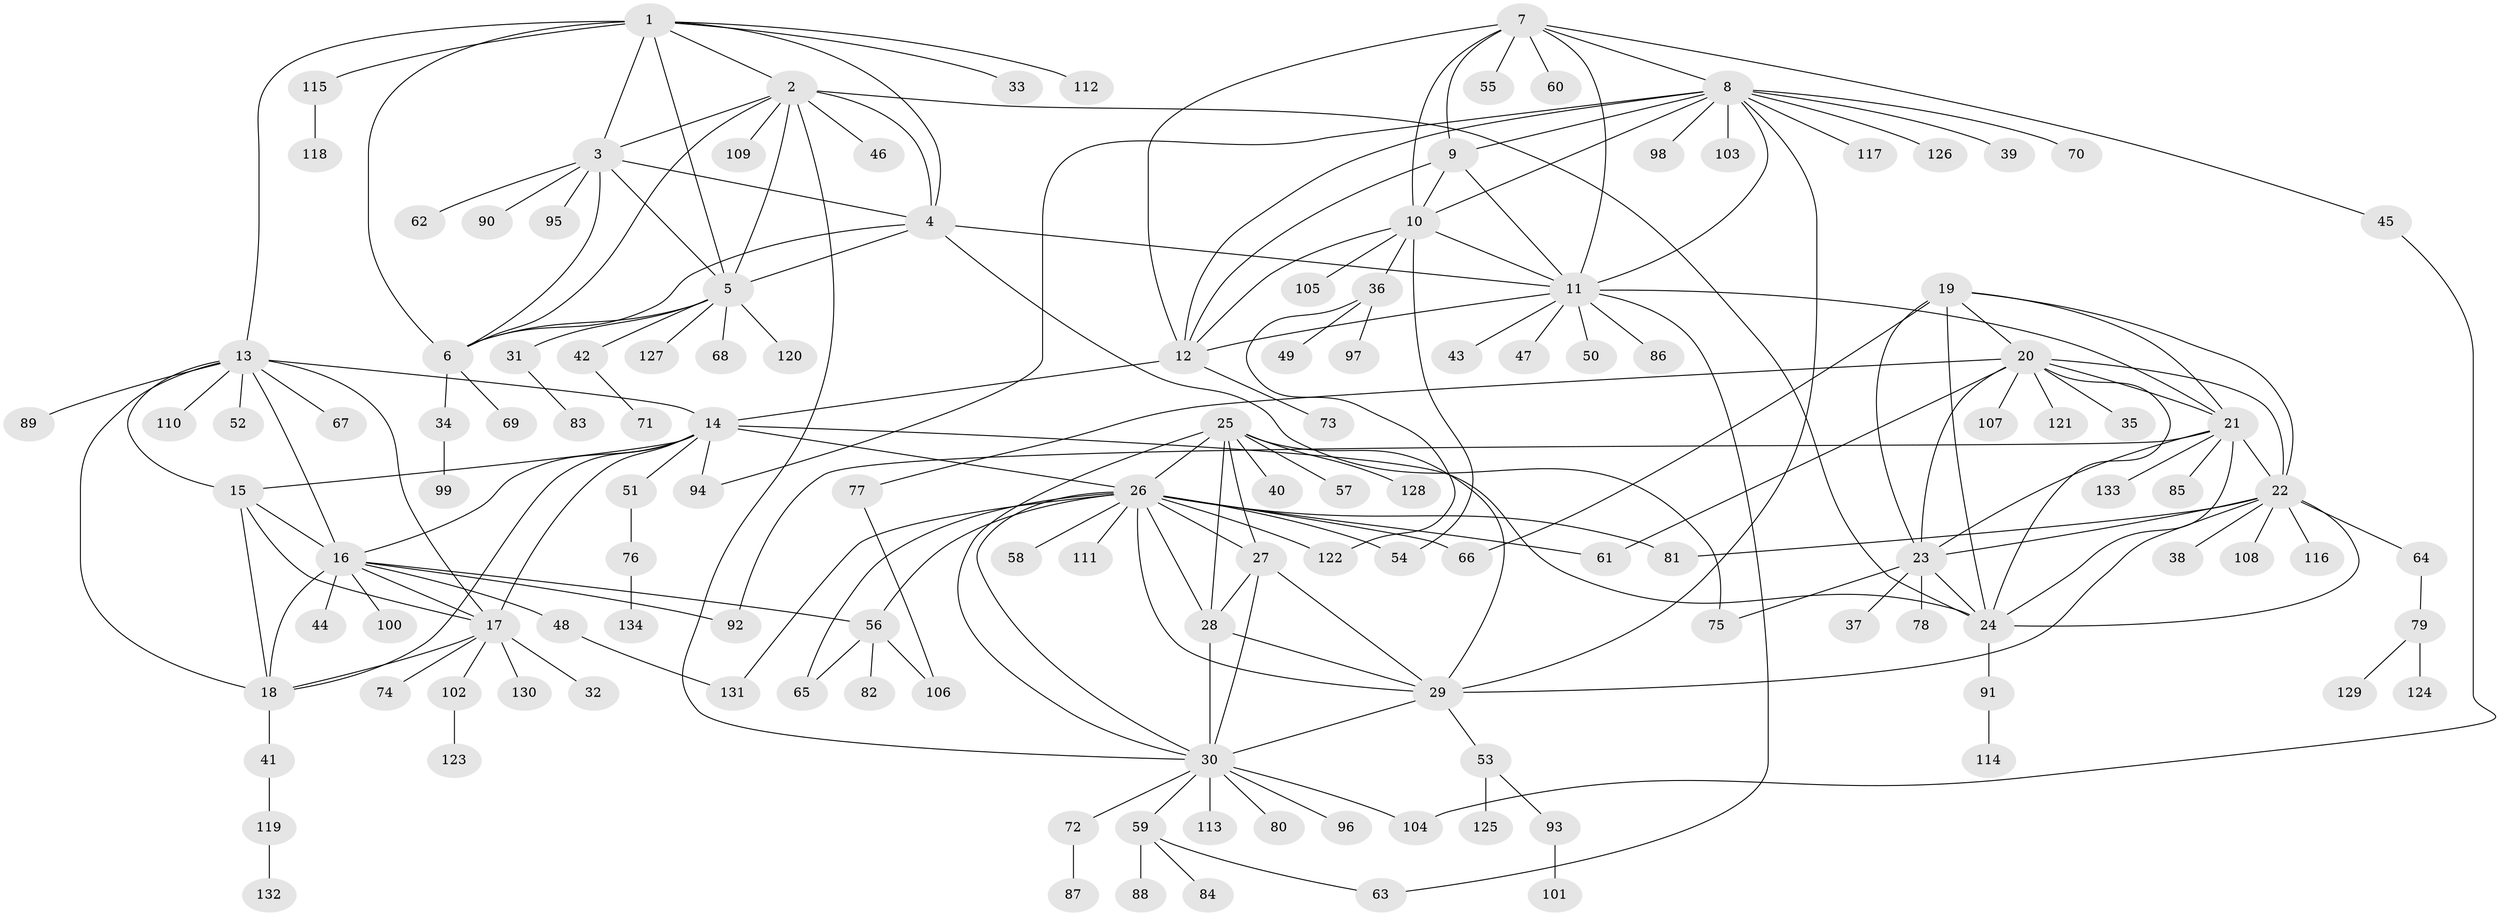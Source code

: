 // Generated by graph-tools (version 1.1) at 2025/54/03/09/25 04:54:19]
// undirected, 134 vertices, 203 edges
graph export_dot {
graph [start="1"]
  node [color=gray90,style=filled];
  1;
  2;
  3;
  4;
  5;
  6;
  7;
  8;
  9;
  10;
  11;
  12;
  13;
  14;
  15;
  16;
  17;
  18;
  19;
  20;
  21;
  22;
  23;
  24;
  25;
  26;
  27;
  28;
  29;
  30;
  31;
  32;
  33;
  34;
  35;
  36;
  37;
  38;
  39;
  40;
  41;
  42;
  43;
  44;
  45;
  46;
  47;
  48;
  49;
  50;
  51;
  52;
  53;
  54;
  55;
  56;
  57;
  58;
  59;
  60;
  61;
  62;
  63;
  64;
  65;
  66;
  67;
  68;
  69;
  70;
  71;
  72;
  73;
  74;
  75;
  76;
  77;
  78;
  79;
  80;
  81;
  82;
  83;
  84;
  85;
  86;
  87;
  88;
  89;
  90;
  91;
  92;
  93;
  94;
  95;
  96;
  97;
  98;
  99;
  100;
  101;
  102;
  103;
  104;
  105;
  106;
  107;
  108;
  109;
  110;
  111;
  112;
  113;
  114;
  115;
  116;
  117;
  118;
  119;
  120;
  121;
  122;
  123;
  124;
  125;
  126;
  127;
  128;
  129;
  130;
  131;
  132;
  133;
  134;
  1 -- 2;
  1 -- 3;
  1 -- 4;
  1 -- 5;
  1 -- 6;
  1 -- 13;
  1 -- 33;
  1 -- 112;
  1 -- 115;
  2 -- 3;
  2 -- 4;
  2 -- 5;
  2 -- 6;
  2 -- 24;
  2 -- 30;
  2 -- 46;
  2 -- 109;
  3 -- 4;
  3 -- 5;
  3 -- 6;
  3 -- 62;
  3 -- 90;
  3 -- 95;
  4 -- 5;
  4 -- 6;
  4 -- 11;
  4 -- 75;
  5 -- 6;
  5 -- 31;
  5 -- 42;
  5 -- 68;
  5 -- 120;
  5 -- 127;
  6 -- 34;
  6 -- 69;
  7 -- 8;
  7 -- 9;
  7 -- 10;
  7 -- 11;
  7 -- 12;
  7 -- 45;
  7 -- 55;
  7 -- 60;
  8 -- 9;
  8 -- 10;
  8 -- 11;
  8 -- 12;
  8 -- 29;
  8 -- 39;
  8 -- 70;
  8 -- 94;
  8 -- 98;
  8 -- 103;
  8 -- 117;
  8 -- 126;
  9 -- 10;
  9 -- 11;
  9 -- 12;
  10 -- 11;
  10 -- 12;
  10 -- 36;
  10 -- 54;
  10 -- 105;
  11 -- 12;
  11 -- 21;
  11 -- 43;
  11 -- 47;
  11 -- 50;
  11 -- 63;
  11 -- 86;
  12 -- 14;
  12 -- 73;
  13 -- 14;
  13 -- 15;
  13 -- 16;
  13 -- 17;
  13 -- 18;
  13 -- 52;
  13 -- 67;
  13 -- 89;
  13 -- 110;
  14 -- 15;
  14 -- 16;
  14 -- 17;
  14 -- 18;
  14 -- 24;
  14 -- 26;
  14 -- 51;
  14 -- 94;
  15 -- 16;
  15 -- 17;
  15 -- 18;
  16 -- 17;
  16 -- 18;
  16 -- 44;
  16 -- 48;
  16 -- 56;
  16 -- 92;
  16 -- 100;
  17 -- 18;
  17 -- 32;
  17 -- 74;
  17 -- 102;
  17 -- 130;
  18 -- 41;
  19 -- 20;
  19 -- 21;
  19 -- 22;
  19 -- 23;
  19 -- 24;
  19 -- 66;
  20 -- 21;
  20 -- 22;
  20 -- 23;
  20 -- 24;
  20 -- 35;
  20 -- 61;
  20 -- 77;
  20 -- 107;
  20 -- 121;
  21 -- 22;
  21 -- 23;
  21 -- 24;
  21 -- 85;
  21 -- 92;
  21 -- 133;
  22 -- 23;
  22 -- 24;
  22 -- 29;
  22 -- 38;
  22 -- 64;
  22 -- 81;
  22 -- 108;
  22 -- 116;
  23 -- 24;
  23 -- 37;
  23 -- 75;
  23 -- 78;
  24 -- 91;
  25 -- 26;
  25 -- 27;
  25 -- 28;
  25 -- 29;
  25 -- 30;
  25 -- 40;
  25 -- 57;
  25 -- 128;
  26 -- 27;
  26 -- 28;
  26 -- 29;
  26 -- 30;
  26 -- 54;
  26 -- 56;
  26 -- 58;
  26 -- 61;
  26 -- 65;
  26 -- 66;
  26 -- 81;
  26 -- 111;
  26 -- 122;
  26 -- 131;
  27 -- 28;
  27 -- 29;
  27 -- 30;
  28 -- 29;
  28 -- 30;
  29 -- 30;
  29 -- 53;
  30 -- 59;
  30 -- 72;
  30 -- 80;
  30 -- 96;
  30 -- 104;
  30 -- 113;
  31 -- 83;
  34 -- 99;
  36 -- 49;
  36 -- 97;
  36 -- 122;
  41 -- 119;
  42 -- 71;
  45 -- 104;
  48 -- 131;
  51 -- 76;
  53 -- 93;
  53 -- 125;
  56 -- 65;
  56 -- 82;
  56 -- 106;
  59 -- 63;
  59 -- 84;
  59 -- 88;
  64 -- 79;
  72 -- 87;
  76 -- 134;
  77 -- 106;
  79 -- 124;
  79 -- 129;
  91 -- 114;
  93 -- 101;
  102 -- 123;
  115 -- 118;
  119 -- 132;
}
